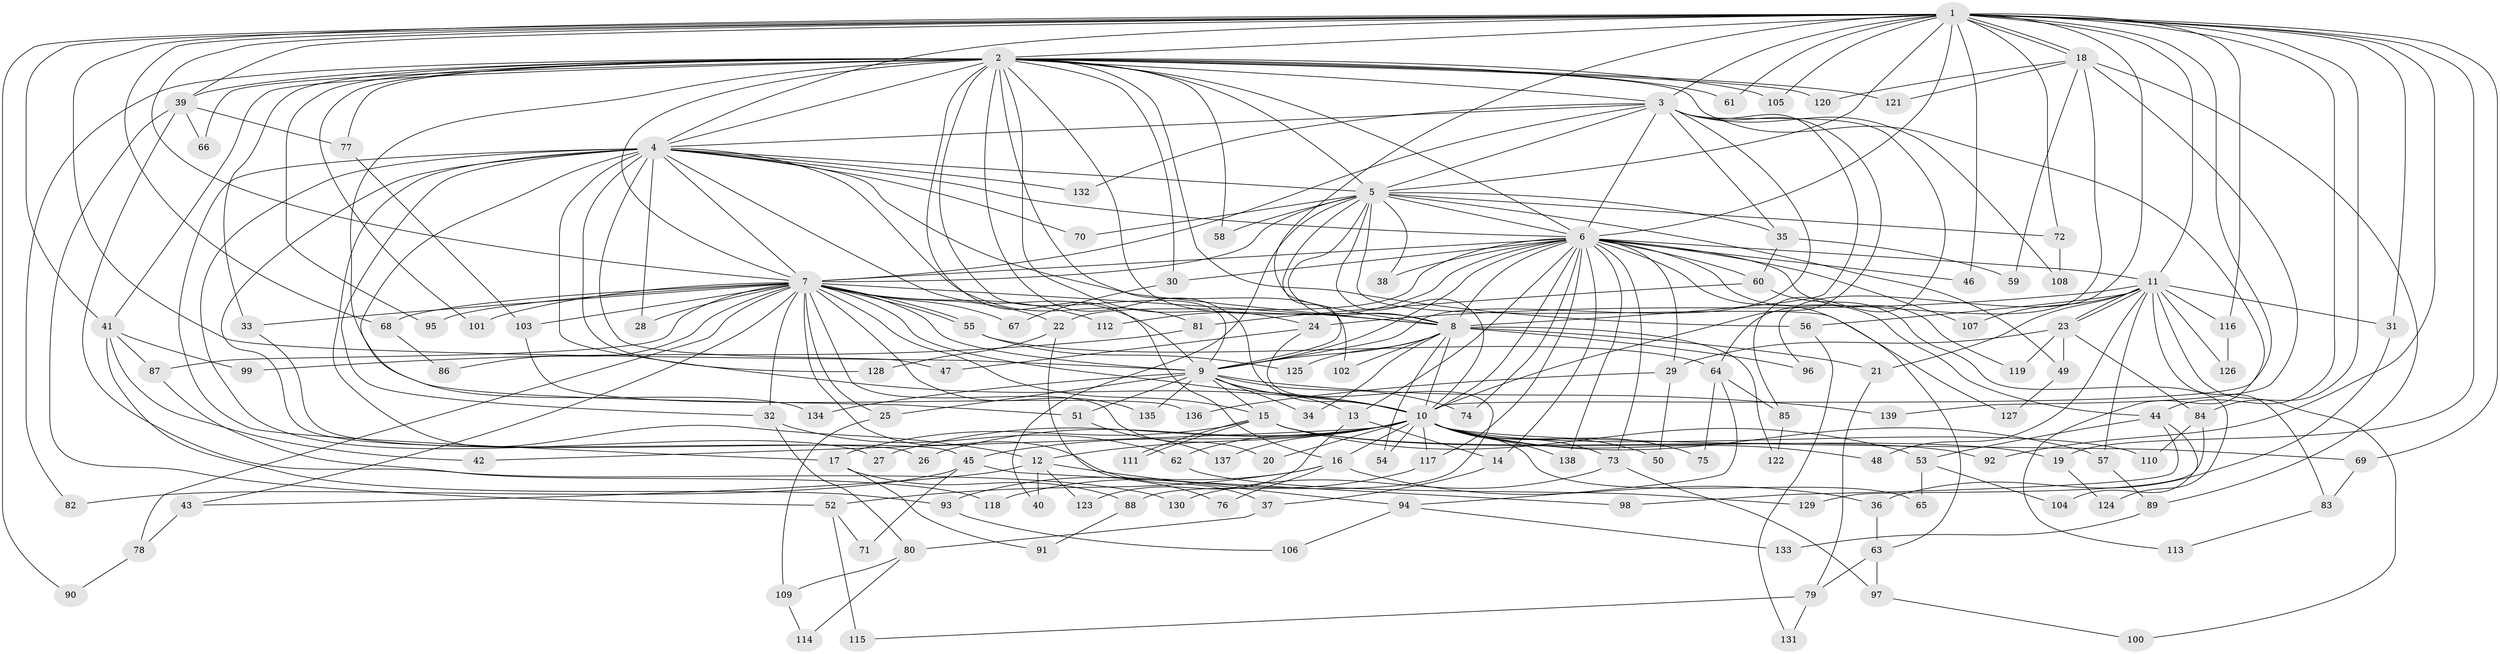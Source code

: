 // Generated by graph-tools (version 1.1) at 2025/01/03/09/25 03:01:20]
// undirected, 139 vertices, 303 edges
graph export_dot {
graph [start="1"]
  node [color=gray90,style=filled];
  1;
  2;
  3;
  4;
  5;
  6;
  7;
  8;
  9;
  10;
  11;
  12;
  13;
  14;
  15;
  16;
  17;
  18;
  19;
  20;
  21;
  22;
  23;
  24;
  25;
  26;
  27;
  28;
  29;
  30;
  31;
  32;
  33;
  34;
  35;
  36;
  37;
  38;
  39;
  40;
  41;
  42;
  43;
  44;
  45;
  46;
  47;
  48;
  49;
  50;
  51;
  52;
  53;
  54;
  55;
  56;
  57;
  58;
  59;
  60;
  61;
  62;
  63;
  64;
  65;
  66;
  67;
  68;
  69;
  70;
  71;
  72;
  73;
  74;
  75;
  76;
  77;
  78;
  79;
  80;
  81;
  82;
  83;
  84;
  85;
  86;
  87;
  88;
  89;
  90;
  91;
  92;
  93;
  94;
  95;
  96;
  97;
  98;
  99;
  100;
  101;
  102;
  103;
  104;
  105;
  106;
  107;
  108;
  109;
  110;
  111;
  112;
  113;
  114;
  115;
  116;
  117;
  118;
  119;
  120;
  121;
  122;
  123;
  124;
  125;
  126;
  127;
  128;
  129;
  130;
  131;
  132;
  133;
  134;
  135;
  136;
  137;
  138;
  139;
  1 -- 2;
  1 -- 3;
  1 -- 4;
  1 -- 5;
  1 -- 6;
  1 -- 7;
  1 -- 8;
  1 -- 9;
  1 -- 10;
  1 -- 11;
  1 -- 18;
  1 -- 18;
  1 -- 19;
  1 -- 31;
  1 -- 39;
  1 -- 41;
  1 -- 44;
  1 -- 46;
  1 -- 61;
  1 -- 68;
  1 -- 69;
  1 -- 72;
  1 -- 84;
  1 -- 90;
  1 -- 92;
  1 -- 96;
  1 -- 105;
  1 -- 116;
  2 -- 3;
  2 -- 4;
  2 -- 5;
  2 -- 6;
  2 -- 7;
  2 -- 8;
  2 -- 9;
  2 -- 10;
  2 -- 16;
  2 -- 24;
  2 -- 30;
  2 -- 33;
  2 -- 39;
  2 -- 41;
  2 -- 51;
  2 -- 56;
  2 -- 58;
  2 -- 61;
  2 -- 66;
  2 -- 77;
  2 -- 82;
  2 -- 95;
  2 -- 101;
  2 -- 102;
  2 -- 105;
  2 -- 113;
  2 -- 120;
  2 -- 121;
  3 -- 4;
  3 -- 5;
  3 -- 6;
  3 -- 7;
  3 -- 8;
  3 -- 9;
  3 -- 10;
  3 -- 35;
  3 -- 85;
  3 -- 108;
  3 -- 132;
  4 -- 5;
  4 -- 6;
  4 -- 7;
  4 -- 8;
  4 -- 9;
  4 -- 10;
  4 -- 12;
  4 -- 17;
  4 -- 26;
  4 -- 27;
  4 -- 28;
  4 -- 32;
  4 -- 47;
  4 -- 70;
  4 -- 81;
  4 -- 128;
  4 -- 132;
  4 -- 134;
  5 -- 6;
  5 -- 7;
  5 -- 8;
  5 -- 9;
  5 -- 10;
  5 -- 35;
  5 -- 38;
  5 -- 40;
  5 -- 49;
  5 -- 58;
  5 -- 70;
  5 -- 72;
  5 -- 127;
  6 -- 7;
  6 -- 8;
  6 -- 9;
  6 -- 10;
  6 -- 11;
  6 -- 13;
  6 -- 14;
  6 -- 22;
  6 -- 29;
  6 -- 30;
  6 -- 38;
  6 -- 44;
  6 -- 46;
  6 -- 60;
  6 -- 63;
  6 -- 73;
  6 -- 74;
  6 -- 107;
  6 -- 112;
  6 -- 117;
  6 -- 119;
  6 -- 138;
  7 -- 8;
  7 -- 9;
  7 -- 10;
  7 -- 15;
  7 -- 20;
  7 -- 22;
  7 -- 25;
  7 -- 28;
  7 -- 32;
  7 -- 33;
  7 -- 37;
  7 -- 43;
  7 -- 55;
  7 -- 55;
  7 -- 67;
  7 -- 68;
  7 -- 78;
  7 -- 86;
  7 -- 87;
  7 -- 95;
  7 -- 101;
  7 -- 103;
  7 -- 112;
  7 -- 135;
  8 -- 9;
  8 -- 10;
  8 -- 21;
  8 -- 34;
  8 -- 54;
  8 -- 96;
  8 -- 102;
  8 -- 122;
  8 -- 125;
  9 -- 10;
  9 -- 13;
  9 -- 15;
  9 -- 25;
  9 -- 34;
  9 -- 51;
  9 -- 74;
  9 -- 134;
  9 -- 135;
  9 -- 139;
  10 -- 12;
  10 -- 16;
  10 -- 20;
  10 -- 26;
  10 -- 27;
  10 -- 42;
  10 -- 45;
  10 -- 48;
  10 -- 50;
  10 -- 54;
  10 -- 57;
  10 -- 62;
  10 -- 65;
  10 -- 69;
  10 -- 73;
  10 -- 75;
  10 -- 110;
  10 -- 117;
  10 -- 137;
  10 -- 138;
  11 -- 21;
  11 -- 23;
  11 -- 23;
  11 -- 24;
  11 -- 31;
  11 -- 48;
  11 -- 56;
  11 -- 57;
  11 -- 83;
  11 -- 100;
  11 -- 107;
  11 -- 116;
  11 -- 126;
  12 -- 40;
  12 -- 43;
  12 -- 94;
  12 -- 123;
  13 -- 14;
  13 -- 123;
  14 -- 37;
  15 -- 17;
  15 -- 19;
  15 -- 53;
  15 -- 92;
  15 -- 111;
  15 -- 111;
  16 -- 36;
  16 -- 52;
  16 -- 76;
  16 -- 93;
  17 -- 88;
  17 -- 91;
  18 -- 59;
  18 -- 64;
  18 -- 89;
  18 -- 120;
  18 -- 121;
  18 -- 139;
  19 -- 124;
  21 -- 79;
  22 -- 76;
  22 -- 128;
  23 -- 29;
  23 -- 49;
  23 -- 84;
  23 -- 119;
  24 -- 47;
  24 -- 88;
  25 -- 109;
  29 -- 50;
  29 -- 136;
  30 -- 67;
  31 -- 36;
  32 -- 62;
  32 -- 80;
  33 -- 45;
  35 -- 59;
  35 -- 60;
  36 -- 63;
  37 -- 80;
  39 -- 52;
  39 -- 66;
  39 -- 77;
  39 -- 130;
  41 -- 42;
  41 -- 87;
  41 -- 93;
  41 -- 99;
  43 -- 78;
  44 -- 53;
  44 -- 98;
  44 -- 104;
  45 -- 71;
  45 -- 82;
  45 -- 98;
  49 -- 127;
  51 -- 137;
  52 -- 71;
  52 -- 115;
  53 -- 65;
  53 -- 104;
  55 -- 64;
  55 -- 125;
  56 -- 131;
  57 -- 89;
  60 -- 81;
  60 -- 124;
  62 -- 129;
  63 -- 79;
  63 -- 97;
  64 -- 75;
  64 -- 85;
  64 -- 94;
  68 -- 86;
  69 -- 83;
  72 -- 108;
  73 -- 97;
  73 -- 130;
  77 -- 103;
  78 -- 90;
  79 -- 115;
  79 -- 131;
  80 -- 109;
  80 -- 114;
  81 -- 99;
  83 -- 113;
  84 -- 110;
  84 -- 129;
  85 -- 122;
  87 -- 118;
  88 -- 91;
  89 -- 133;
  93 -- 106;
  94 -- 106;
  94 -- 133;
  97 -- 100;
  103 -- 136;
  109 -- 114;
  116 -- 126;
  117 -- 118;
}
